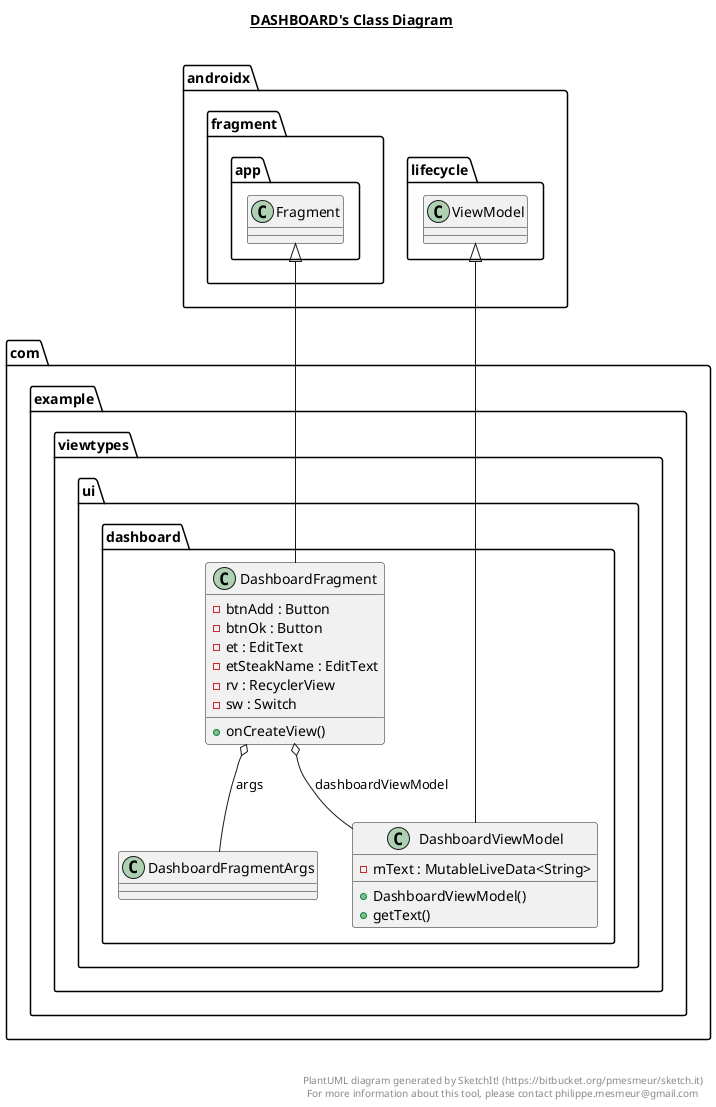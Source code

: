 @startuml

title __DASHBOARD's Class Diagram__\n

  namespace com.example.viewtypes {
    namespace ui {
      namespace dashboard {
        class com.example.viewtypes.ui.dashboard.DashboardFragment {
            - btnAdd : Button
            - btnOk : Button
            - et : EditText
            - etSteakName : EditText
            - rv : RecyclerView
            - sw : Switch
            + onCreateView()
        }
      }
    }
  }
  

  namespace com.example.viewtypes {
    namespace ui {
      namespace dashboard {
        class com.example.viewtypes.ui.dashboard.DashboardViewModel {
            - mText : MutableLiveData<String>
            + DashboardViewModel()
            + getText()
        }
      }
    }
  }
  

  com.example.viewtypes.ui.dashboard.DashboardFragment -up-|> androidx.fragment.app.Fragment
  com.example.viewtypes.ui.dashboard.DashboardFragment o-- com.example.viewtypes.ui.dashboard.DashboardFragmentArgs : args
  com.example.viewtypes.ui.dashboard.DashboardFragment o-- com.example.viewtypes.ui.dashboard.DashboardViewModel : dashboardViewModel
  com.example.viewtypes.ui.dashboard.DashboardViewModel -up-|> androidx.lifecycle.ViewModel


right footer


PlantUML diagram generated by SketchIt! (https://bitbucket.org/pmesmeur/sketch.it)
For more information about this tool, please contact philippe.mesmeur@gmail.com
endfooter

@enduml
